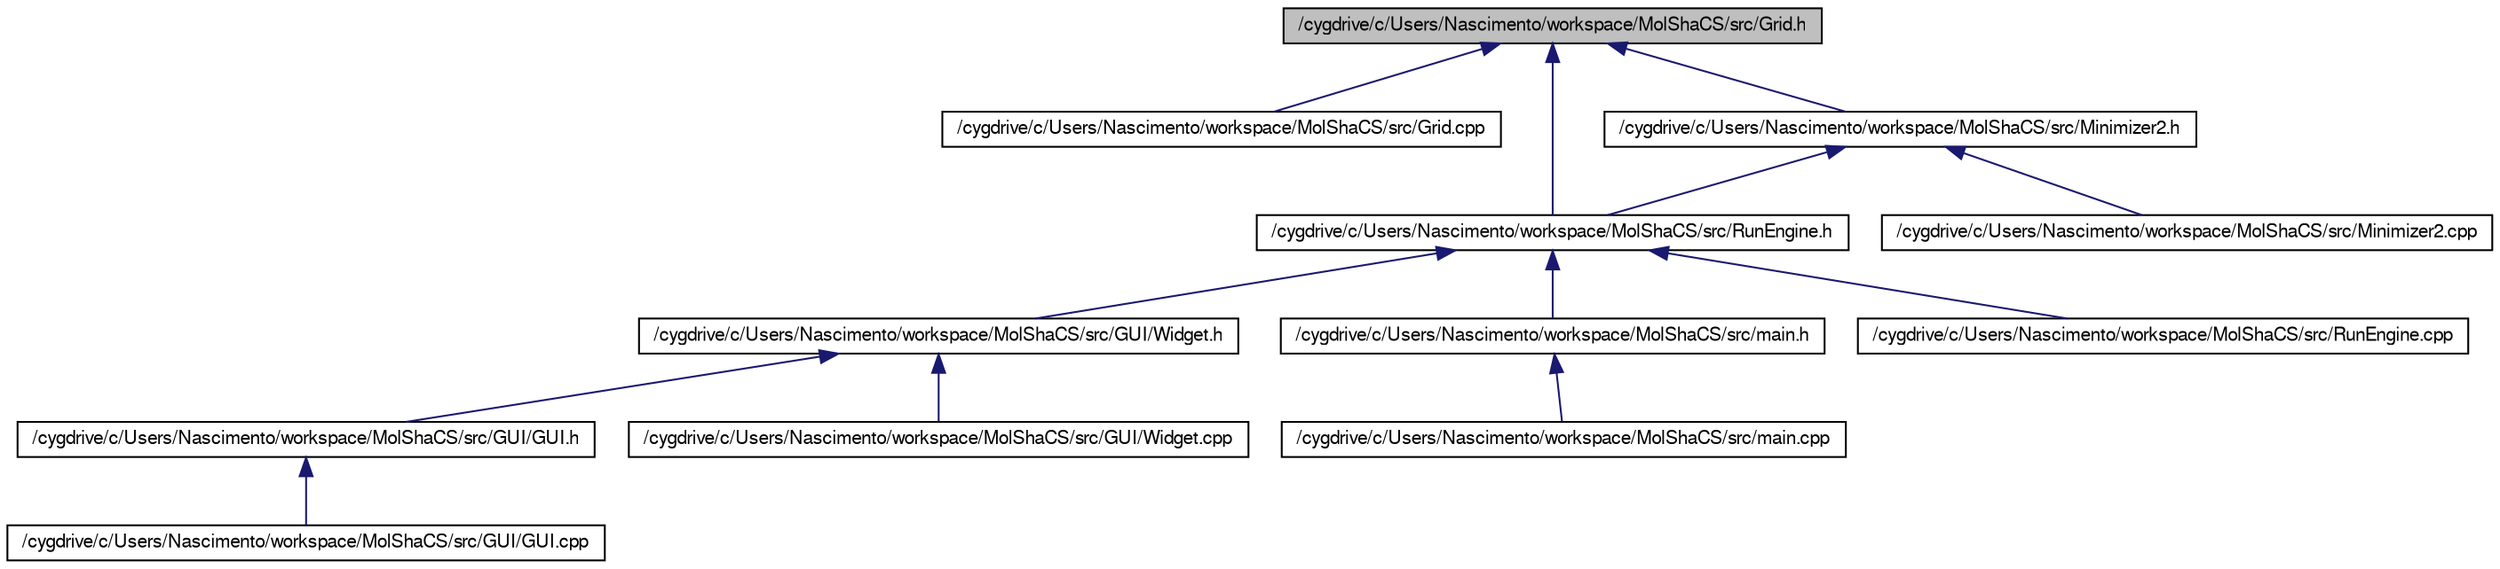 digraph G
{
  edge [fontname="FreeSans",fontsize="10",labelfontname="FreeSans",labelfontsize="10"];
  node [fontname="FreeSans",fontsize="10",shape=record];
  Node1 [label="/cygdrive/c/Users/Nascimento/workspace/MolShaCS/src/Grid.h",height=0.2,width=0.4,color="black", fillcolor="grey75", style="filled" fontcolor="black"];
  Node1 -> Node2 [dir=back,color="midnightblue",fontsize="10",style="solid"];
  Node2 [label="/cygdrive/c/Users/Nascimento/workspace/MolShaCS/src/Grid.cpp",height=0.2,width=0.4,color="black", fillcolor="white", style="filled",URL="$Grid_8cpp.html"];
  Node1 -> Node3 [dir=back,color="midnightblue",fontsize="10",style="solid"];
  Node3 [label="/cygdrive/c/Users/Nascimento/workspace/MolShaCS/src/RunEngine.h",height=0.2,width=0.4,color="black", fillcolor="white", style="filled",URL="$RunEngine_8h.html"];
  Node3 -> Node4 [dir=back,color="midnightblue",fontsize="10",style="solid"];
  Node4 [label="/cygdrive/c/Users/Nascimento/workspace/MolShaCS/src/GUI/Widget.h",height=0.2,width=0.4,color="black", fillcolor="white", style="filled",URL="$Widget_8h.html"];
  Node4 -> Node5 [dir=back,color="midnightblue",fontsize="10",style="solid"];
  Node5 [label="/cygdrive/c/Users/Nascimento/workspace/MolShaCS/src/GUI/GUI.h",height=0.2,width=0.4,color="black", fillcolor="white", style="filled",URL="$GUI_8h.html"];
  Node5 -> Node6 [dir=back,color="midnightblue",fontsize="10",style="solid"];
  Node6 [label="/cygdrive/c/Users/Nascimento/workspace/MolShaCS/src/GUI/GUI.cpp",height=0.2,width=0.4,color="black", fillcolor="white", style="filled",URL="$GUI_8cpp.html"];
  Node4 -> Node7 [dir=back,color="midnightblue",fontsize="10",style="solid"];
  Node7 [label="/cygdrive/c/Users/Nascimento/workspace/MolShaCS/src/GUI/Widget.cpp",height=0.2,width=0.4,color="black", fillcolor="white", style="filled",URL="$Widget_8cpp.html"];
  Node3 -> Node8 [dir=back,color="midnightblue",fontsize="10",style="solid"];
  Node8 [label="/cygdrive/c/Users/Nascimento/workspace/MolShaCS/src/main.h",height=0.2,width=0.4,color="black", fillcolor="white", style="filled",URL="$main_8h.html"];
  Node8 -> Node9 [dir=back,color="midnightblue",fontsize="10",style="solid"];
  Node9 [label="/cygdrive/c/Users/Nascimento/workspace/MolShaCS/src/main.cpp",height=0.2,width=0.4,color="black", fillcolor="white", style="filled",URL="$main_8cpp.html"];
  Node3 -> Node10 [dir=back,color="midnightblue",fontsize="10",style="solid"];
  Node10 [label="/cygdrive/c/Users/Nascimento/workspace/MolShaCS/src/RunEngine.cpp",height=0.2,width=0.4,color="black", fillcolor="white", style="filled",URL="$RunEngine_8cpp.html"];
  Node1 -> Node11 [dir=back,color="midnightblue",fontsize="10",style="solid"];
  Node11 [label="/cygdrive/c/Users/Nascimento/workspace/MolShaCS/src/Minimizer2.h",height=0.2,width=0.4,color="black", fillcolor="white", style="filled",URL="$Minimizer2_8h.html"];
  Node11 -> Node3 [dir=back,color="midnightblue",fontsize="10",style="solid"];
  Node11 -> Node12 [dir=back,color="midnightblue",fontsize="10",style="solid"];
  Node12 [label="/cygdrive/c/Users/Nascimento/workspace/MolShaCS/src/Minimizer2.cpp",height=0.2,width=0.4,color="black", fillcolor="white", style="filled",URL="$Minimizer2_8cpp.html"];
}

